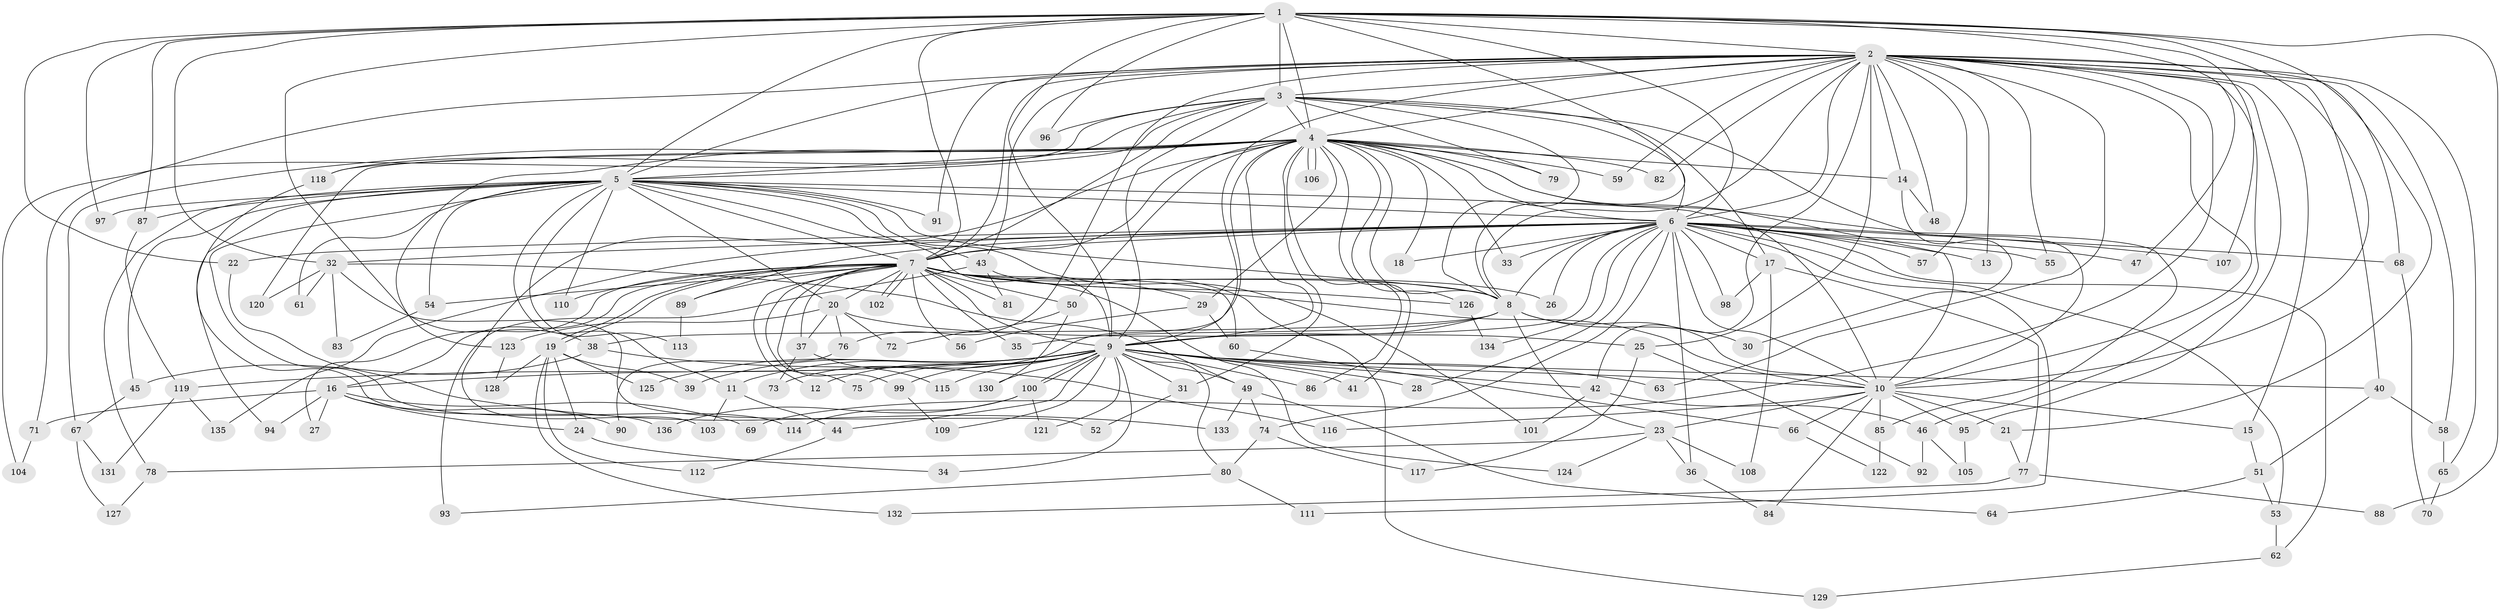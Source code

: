// coarse degree distribution, {6: 0.07317073170731707, 3: 0.12195121951219512, 19: 0.07317073170731707, 2: 0.21951219512195122, 7: 0.0975609756097561, 22: 0.024390243902439025, 13: 0.024390243902439025, 4: 0.14634146341463414, 11: 0.024390243902439025, 1: 0.04878048780487805, 20: 0.024390243902439025, 17: 0.024390243902439025, 5: 0.07317073170731707, 8: 0.024390243902439025}
// Generated by graph-tools (version 1.1) at 2025/36/03/04/25 23:36:19]
// undirected, 136 vertices, 297 edges
graph export_dot {
  node [color=gray90,style=filled];
  1;
  2;
  3;
  4;
  5;
  6;
  7;
  8;
  9;
  10;
  11;
  12;
  13;
  14;
  15;
  16;
  17;
  18;
  19;
  20;
  21;
  22;
  23;
  24;
  25;
  26;
  27;
  28;
  29;
  30;
  31;
  32;
  33;
  34;
  35;
  36;
  37;
  38;
  39;
  40;
  41;
  42;
  43;
  44;
  45;
  46;
  47;
  48;
  49;
  50;
  51;
  52;
  53;
  54;
  55;
  56;
  57;
  58;
  59;
  60;
  61;
  62;
  63;
  64;
  65;
  66;
  67;
  68;
  69;
  70;
  71;
  72;
  73;
  74;
  75;
  76;
  77;
  78;
  79;
  80;
  81;
  82;
  83;
  84;
  85;
  86;
  87;
  88;
  89;
  90;
  91;
  92;
  93;
  94;
  95;
  96;
  97;
  98;
  99;
  100;
  101;
  102;
  103;
  104;
  105;
  106;
  107;
  108;
  109;
  110;
  111;
  112;
  113;
  114;
  115;
  116;
  117;
  118;
  119;
  120;
  121;
  122;
  123;
  124;
  125;
  126;
  127;
  128;
  129;
  130;
  131;
  132;
  133;
  134;
  135;
  136;
  1 -- 2;
  1 -- 3;
  1 -- 4;
  1 -- 5;
  1 -- 6;
  1 -- 7;
  1 -- 8;
  1 -- 9;
  1 -- 10;
  1 -- 21;
  1 -- 22;
  1 -- 32;
  1 -- 38;
  1 -- 47;
  1 -- 87;
  1 -- 88;
  1 -- 96;
  1 -- 97;
  1 -- 107;
  2 -- 3;
  2 -- 4;
  2 -- 5;
  2 -- 6;
  2 -- 7;
  2 -- 8;
  2 -- 9;
  2 -- 10;
  2 -- 13;
  2 -- 14;
  2 -- 15;
  2 -- 25;
  2 -- 40;
  2 -- 42;
  2 -- 43;
  2 -- 46;
  2 -- 48;
  2 -- 55;
  2 -- 57;
  2 -- 58;
  2 -- 59;
  2 -- 63;
  2 -- 65;
  2 -- 68;
  2 -- 69;
  2 -- 71;
  2 -- 76;
  2 -- 82;
  2 -- 91;
  2 -- 95;
  3 -- 4;
  3 -- 5;
  3 -- 6;
  3 -- 7;
  3 -- 8;
  3 -- 9;
  3 -- 10;
  3 -- 17;
  3 -- 79;
  3 -- 96;
  3 -- 104;
  3 -- 118;
  4 -- 5;
  4 -- 6;
  4 -- 7;
  4 -- 8;
  4 -- 9;
  4 -- 10;
  4 -- 14;
  4 -- 18;
  4 -- 29;
  4 -- 31;
  4 -- 33;
  4 -- 41;
  4 -- 50;
  4 -- 59;
  4 -- 67;
  4 -- 73;
  4 -- 79;
  4 -- 82;
  4 -- 85;
  4 -- 86;
  4 -- 103;
  4 -- 106;
  4 -- 106;
  4 -- 118;
  4 -- 120;
  4 -- 123;
  4 -- 126;
  5 -- 6;
  5 -- 7;
  5 -- 8;
  5 -- 9;
  5 -- 10;
  5 -- 11;
  5 -- 20;
  5 -- 43;
  5 -- 45;
  5 -- 54;
  5 -- 61;
  5 -- 78;
  5 -- 87;
  5 -- 91;
  5 -- 94;
  5 -- 97;
  5 -- 101;
  5 -- 110;
  5 -- 113;
  5 -- 114;
  6 -- 7;
  6 -- 8;
  6 -- 9;
  6 -- 10;
  6 -- 13;
  6 -- 17;
  6 -- 18;
  6 -- 22;
  6 -- 26;
  6 -- 28;
  6 -- 32;
  6 -- 33;
  6 -- 36;
  6 -- 47;
  6 -- 53;
  6 -- 55;
  6 -- 57;
  6 -- 62;
  6 -- 68;
  6 -- 74;
  6 -- 89;
  6 -- 98;
  6 -- 107;
  6 -- 111;
  6 -- 134;
  6 -- 135;
  7 -- 8;
  7 -- 9;
  7 -- 10;
  7 -- 12;
  7 -- 16;
  7 -- 19;
  7 -- 19;
  7 -- 20;
  7 -- 26;
  7 -- 27;
  7 -- 29;
  7 -- 35;
  7 -- 37;
  7 -- 50;
  7 -- 54;
  7 -- 56;
  7 -- 60;
  7 -- 75;
  7 -- 81;
  7 -- 89;
  7 -- 99;
  7 -- 102;
  7 -- 102;
  7 -- 110;
  7 -- 124;
  7 -- 126;
  8 -- 9;
  8 -- 10;
  8 -- 23;
  8 -- 30;
  8 -- 35;
  8 -- 38;
  9 -- 10;
  9 -- 11;
  9 -- 12;
  9 -- 16;
  9 -- 28;
  9 -- 31;
  9 -- 34;
  9 -- 39;
  9 -- 40;
  9 -- 41;
  9 -- 42;
  9 -- 44;
  9 -- 49;
  9 -- 63;
  9 -- 75;
  9 -- 80;
  9 -- 86;
  9 -- 99;
  9 -- 100;
  9 -- 100;
  9 -- 109;
  9 -- 115;
  9 -- 119;
  9 -- 121;
  9 -- 125;
  9 -- 130;
  10 -- 15;
  10 -- 21;
  10 -- 23;
  10 -- 66;
  10 -- 84;
  10 -- 85;
  10 -- 95;
  10 -- 116;
  11 -- 44;
  11 -- 103;
  14 -- 30;
  14 -- 48;
  15 -- 51;
  16 -- 24;
  16 -- 27;
  16 -- 69;
  16 -- 71;
  16 -- 90;
  16 -- 94;
  17 -- 77;
  17 -- 98;
  17 -- 108;
  19 -- 24;
  19 -- 39;
  19 -- 112;
  19 -- 125;
  19 -- 128;
  19 -- 132;
  20 -- 25;
  20 -- 37;
  20 -- 72;
  20 -- 76;
  20 -- 123;
  21 -- 77;
  22 -- 133;
  23 -- 36;
  23 -- 78;
  23 -- 108;
  23 -- 124;
  24 -- 34;
  25 -- 92;
  25 -- 117;
  29 -- 56;
  29 -- 60;
  31 -- 52;
  32 -- 49;
  32 -- 52;
  32 -- 61;
  32 -- 83;
  32 -- 120;
  36 -- 84;
  37 -- 73;
  37 -- 115;
  38 -- 45;
  38 -- 116;
  40 -- 51;
  40 -- 58;
  42 -- 46;
  42 -- 101;
  43 -- 81;
  43 -- 93;
  43 -- 129;
  44 -- 112;
  45 -- 67;
  46 -- 92;
  46 -- 105;
  49 -- 64;
  49 -- 74;
  49 -- 133;
  50 -- 72;
  50 -- 130;
  51 -- 53;
  51 -- 64;
  53 -- 62;
  54 -- 83;
  58 -- 65;
  60 -- 66;
  62 -- 129;
  65 -- 70;
  66 -- 122;
  67 -- 127;
  67 -- 131;
  68 -- 70;
  71 -- 104;
  74 -- 80;
  74 -- 117;
  76 -- 90;
  77 -- 88;
  77 -- 132;
  78 -- 127;
  80 -- 93;
  80 -- 111;
  85 -- 122;
  87 -- 119;
  89 -- 113;
  95 -- 105;
  99 -- 109;
  100 -- 114;
  100 -- 121;
  100 -- 136;
  118 -- 136;
  119 -- 131;
  119 -- 135;
  123 -- 128;
  126 -- 134;
}
